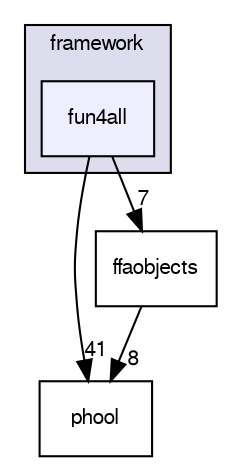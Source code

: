 digraph "/dev/shm/kenichi/update-e1039-doc/e1039-core/framework/fun4all" {
  bgcolor=transparent;
  compound=true
  node [ fontsize="10", fontname="FreeSans"];
  edge [ labelfontsize="10", labelfontname="FreeSans"];
  subgraph clusterdir_68879e08c6651a210f7d5b44f4a6e313 {
    graph [ bgcolor="#ddddee", pencolor="black", label="framework" fontname="FreeSans", fontsize="10", URL="dir_68879e08c6651a210f7d5b44f4a6e313.html"]
  dir_55959d07b8989f6dfc505bf0b420a158 [shape=box, label="fun4all", style="filled", fillcolor="#eeeeff", pencolor="black", URL="dir_55959d07b8989f6dfc505bf0b420a158.html"];
  }
  dir_f2aaf1f4a851c309b82ce7b22fc6c279 [shape=box label="phool" URL="dir_f2aaf1f4a851c309b82ce7b22fc6c279.html"];
  dir_5e2139cbfb0de1d5c4a10e6c4a70dc4d [shape=box label="ffaobjects" URL="dir_5e2139cbfb0de1d5c4a10e6c4a70dc4d.html"];
  dir_55959d07b8989f6dfc505bf0b420a158->dir_f2aaf1f4a851c309b82ce7b22fc6c279 [headlabel="41", labeldistance=1.5 headhref="dir_000026_000027.html"];
  dir_55959d07b8989f6dfc505bf0b420a158->dir_5e2139cbfb0de1d5c4a10e6c4a70dc4d [headlabel="7", labeldistance=1.5 headhref="dir_000026_000025.html"];
  dir_5e2139cbfb0de1d5c4a10e6c4a70dc4d->dir_f2aaf1f4a851c309b82ce7b22fc6c279 [headlabel="8", labeldistance=1.5 headhref="dir_000025_000027.html"];
}
